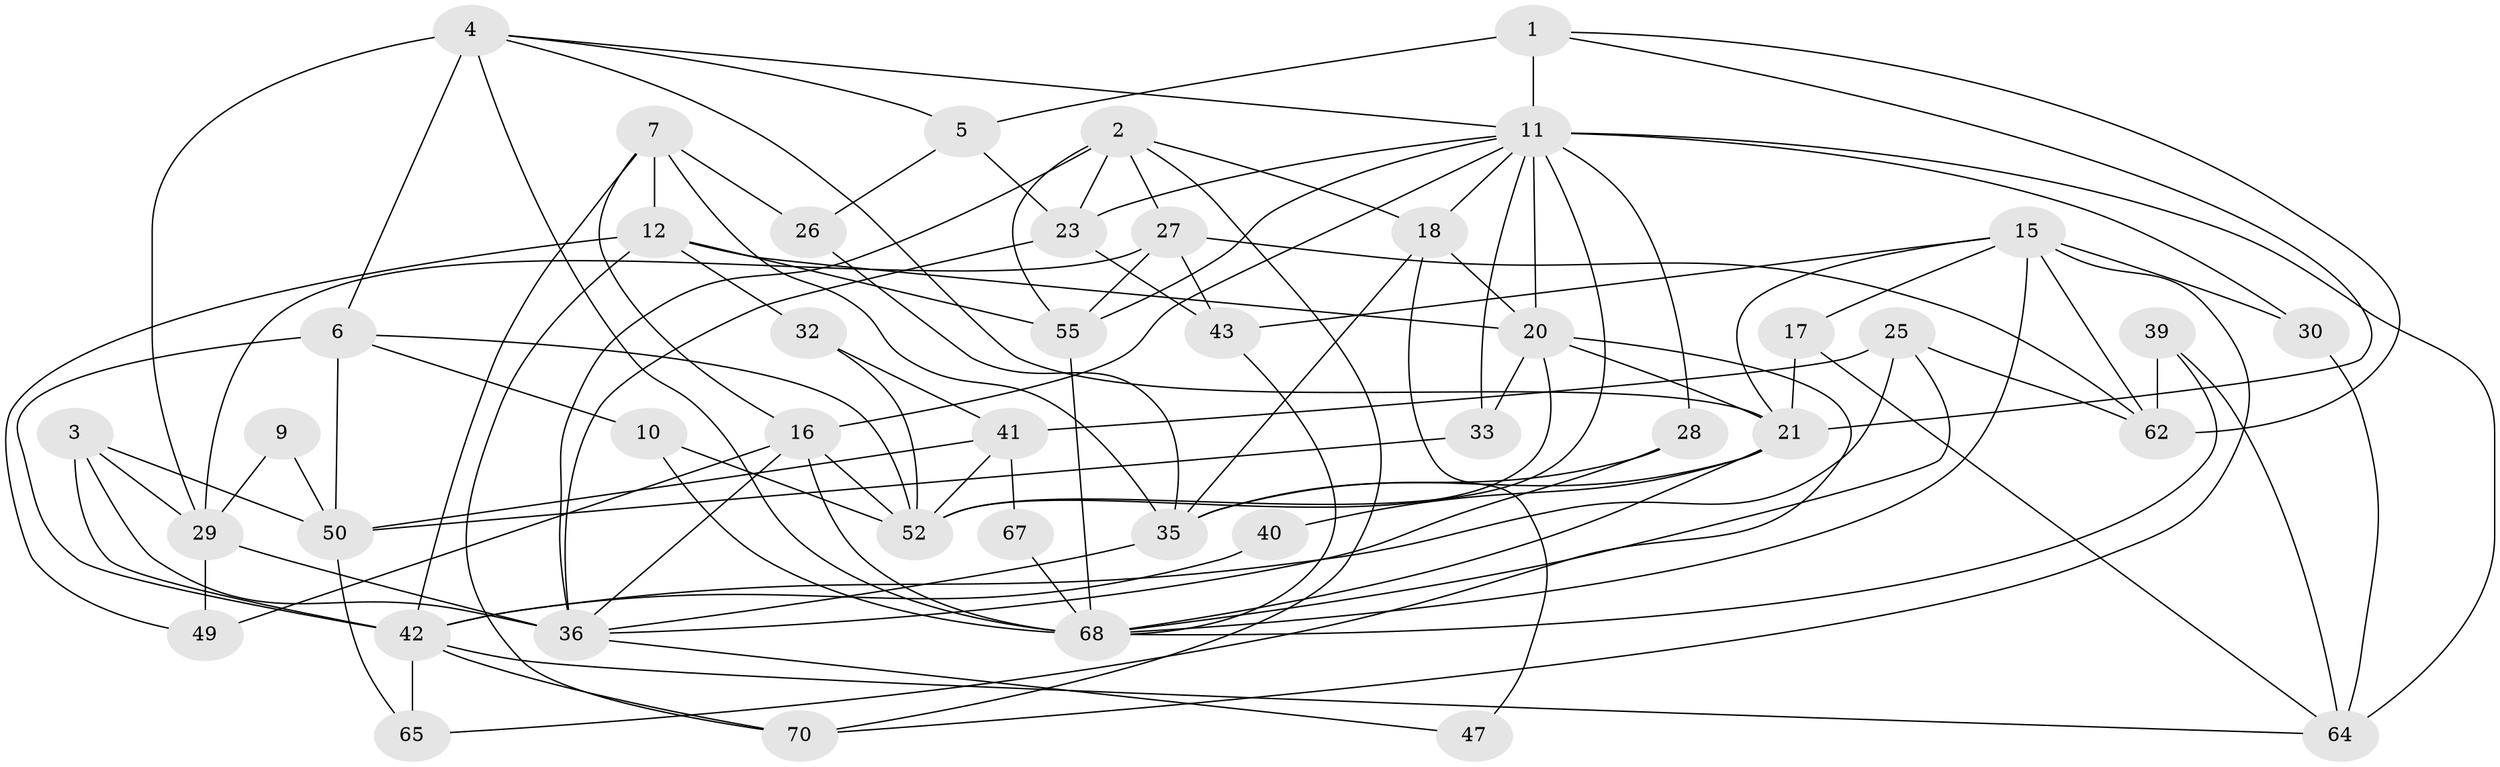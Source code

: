 // Generated by graph-tools (version 1.1) at 2025/52/02/27/25 19:52:09]
// undirected, 44 vertices, 108 edges
graph export_dot {
graph [start="1"]
  node [color=gray90,style=filled];
  1 [super="+13"];
  2 [super="+66"];
  3 [super="+61"];
  4 [super="+60"];
  5 [super="+8"];
  6 [super="+37"];
  7;
  9;
  10 [super="+14"];
  11 [super="+19"];
  12 [super="+53"];
  15 [super="+24"];
  16 [super="+31"];
  17;
  18;
  20 [super="+22"];
  21 [super="+73"];
  23 [super="+48"];
  25 [super="+38"];
  26;
  27 [super="+58"];
  28;
  29 [super="+34"];
  30 [super="+54"];
  32;
  33 [super="+51"];
  35 [super="+56"];
  36 [super="+45"];
  39;
  40;
  41 [super="+44"];
  42 [super="+46"];
  43 [super="+59"];
  47;
  49;
  50 [super="+57"];
  52 [super="+71"];
  55 [super="+63"];
  62 [super="+72"];
  64;
  65;
  67;
  68 [super="+69"];
  70;
  1 -- 62;
  1 -- 11 [weight=2];
  1 -- 21;
  1 -- 5;
  2 -- 70;
  2 -- 36;
  2 -- 23;
  2 -- 55;
  2 -- 27;
  2 -- 18;
  3 -- 42;
  3 -- 29;
  3 -- 50 [weight=2];
  3 -- 36 [weight=2];
  4 -- 5;
  4 -- 29;
  4 -- 68 [weight=2];
  4 -- 11;
  4 -- 21;
  4 -- 6;
  5 -- 26 [weight=2];
  5 -- 23;
  6 -- 50;
  6 -- 10 [weight=2];
  6 -- 42;
  6 -- 52;
  7 -- 26;
  7 -- 12;
  7 -- 35;
  7 -- 42;
  7 -- 16;
  9 -- 50;
  9 -- 29;
  10 -- 68;
  10 -- 52;
  11 -- 52;
  11 -- 64;
  11 -- 16;
  11 -- 18;
  11 -- 28;
  11 -- 55;
  11 -- 20;
  11 -- 30;
  11 -- 23;
  11 -- 33;
  12 -- 55;
  12 -- 49;
  12 -- 70;
  12 -- 32;
  12 -- 20;
  15 -- 70;
  15 -- 17;
  15 -- 43;
  15 -- 30;
  15 -- 21;
  15 -- 68;
  15 -- 62;
  16 -- 36;
  16 -- 49;
  16 -- 52;
  16 -- 68;
  17 -- 21;
  17 -- 64;
  18 -- 20;
  18 -- 47;
  18 -- 35;
  20 -- 52;
  20 -- 65;
  20 -- 21;
  20 -- 33;
  21 -- 40;
  21 -- 35;
  21 -- 68;
  23 -- 43;
  23 -- 36 [weight=2];
  25 -- 62;
  25 -- 42;
  25 -- 68;
  25 -- 41;
  26 -- 35;
  27 -- 62;
  27 -- 55;
  27 -- 29;
  27 -- 43;
  28 -- 35;
  28 -- 36;
  29 -- 36;
  29 -- 49;
  30 -- 64;
  32 -- 52;
  32 -- 41;
  33 -- 50;
  35 -- 36 [weight=2];
  36 -- 47;
  39 -- 64;
  39 -- 68;
  39 -- 62;
  40 -- 42;
  41 -- 67;
  41 -- 52;
  41 -- 50;
  42 -- 64;
  42 -- 65;
  42 -- 70;
  43 -- 68;
  50 -- 65;
  55 -- 68;
  67 -- 68;
}
